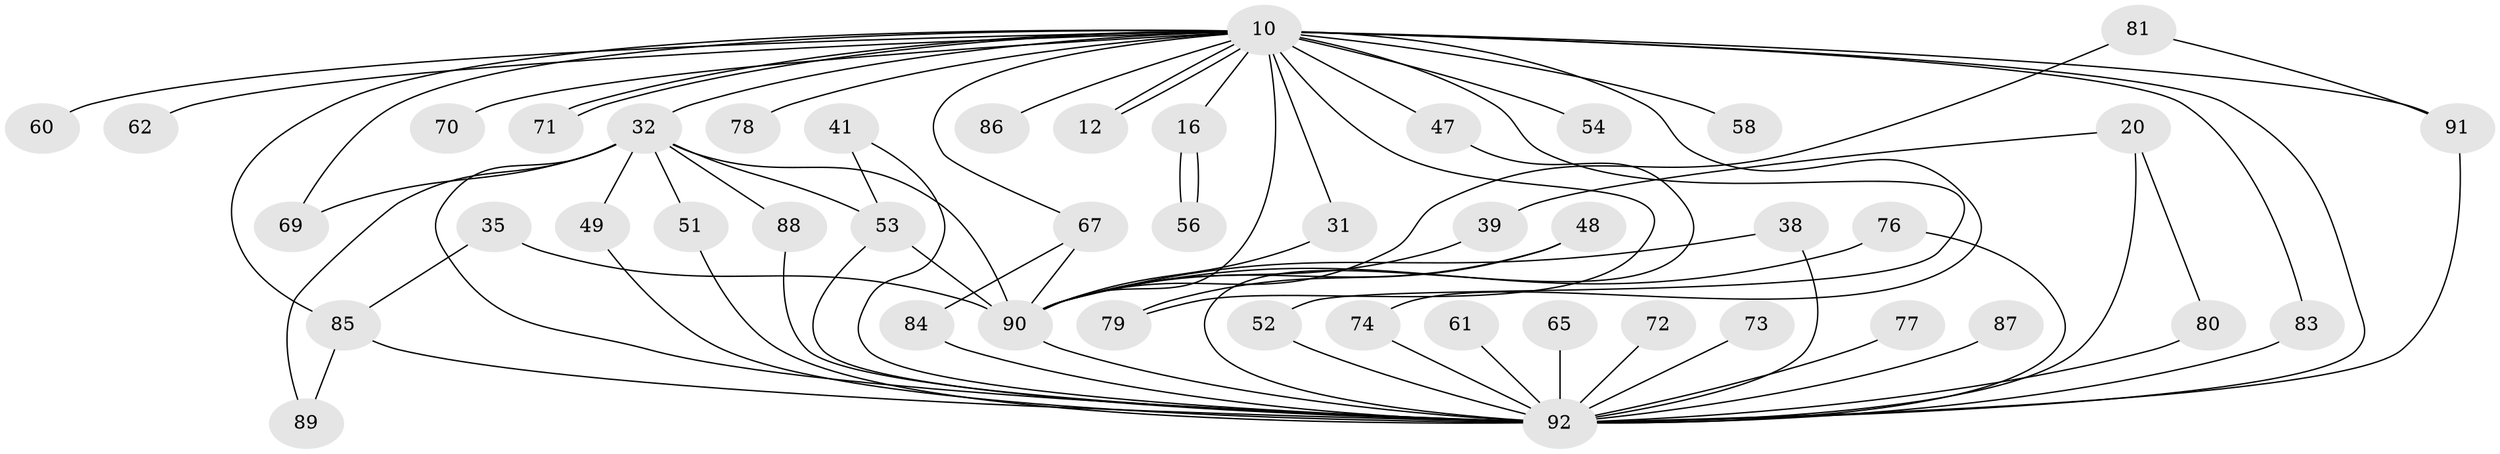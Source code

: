 // original degree distribution, {16: 0.021739130434782608, 30: 0.010869565217391304, 14: 0.010869565217391304, 20: 0.010869565217391304, 26: 0.010869565217391304, 23: 0.010869565217391304, 21: 0.010869565217391304, 15: 0.010869565217391304, 18: 0.010869565217391304, 5: 0.03260869565217391, 2: 0.5760869565217391, 3: 0.18478260869565216, 4: 0.06521739130434782, 6: 0.021739130434782608, 11: 0.010869565217391304}
// Generated by graph-tools (version 1.1) at 2025/46/03/09/25 04:46:17]
// undirected, 46 vertices, 75 edges
graph export_dot {
graph [start="1"]
  node [color=gray90,style=filled];
  10 [super="+5+7"];
  12;
  16;
  20;
  31;
  32 [super="+8"];
  35;
  38;
  39;
  41;
  47 [super="+37+30+18"];
  48;
  49;
  51;
  52;
  53 [super="+28+34"];
  54 [super="+21"];
  56;
  58;
  60;
  61;
  62 [super="+55"];
  65;
  67 [super="+45"];
  69;
  70;
  71;
  72;
  73;
  74;
  76;
  77;
  78;
  79;
  80;
  81;
  83;
  84;
  85 [super="+19+22+59"];
  86;
  87;
  88;
  89;
  90 [super="+64+75+9"];
  91 [super="+42"];
  92 [super="+68+66+57+63+82+25"];
  10 -- 12;
  10 -- 12;
  10 -- 16 [weight=2];
  10 -- 71;
  10 -- 71;
  10 -- 69;
  10 -- 70;
  10 -- 78 [weight=2];
  10 -- 79;
  10 -- 86 [weight=2];
  10 -- 90 [weight=13];
  10 -- 47 [weight=5];
  10 -- 52;
  10 -- 54 [weight=2];
  10 -- 58 [weight=2];
  10 -- 60 [weight=2];
  10 -- 67 [weight=2];
  10 -- 74;
  10 -- 83;
  10 -- 85 [weight=2];
  10 -- 91 [weight=2];
  10 -- 31;
  10 -- 32 [weight=9];
  10 -- 62 [weight=3];
  10 -- 92 [weight=14];
  16 -- 56;
  16 -- 56;
  20 -- 39;
  20 -- 80;
  20 -- 92 [weight=2];
  31 -- 90;
  32 -- 69;
  32 -- 49;
  32 -- 51;
  32 -- 88;
  32 -- 89;
  32 -- 90 [weight=6];
  32 -- 53;
  32 -- 92 [weight=8];
  35 -- 85;
  35 -- 90;
  38 -- 90;
  38 -- 92;
  39 -- 90;
  41 -- 53;
  41 -- 92;
  47 -- 92;
  48 -- 79;
  48 -- 90 [weight=2];
  49 -- 92;
  51 -- 92;
  52 -- 92;
  53 -- 90 [weight=2];
  53 -- 92;
  61 -- 92;
  65 -- 92 [weight=2];
  67 -- 84;
  67 -- 90 [weight=3];
  72 -- 92 [weight=2];
  73 -- 92 [weight=2];
  74 -- 92;
  76 -- 90;
  76 -- 92;
  77 -- 92 [weight=2];
  80 -- 92;
  81 -- 91;
  81 -- 90;
  83 -- 92;
  84 -- 92;
  85 -- 89;
  85 -- 92 [weight=3];
  87 -- 92 [weight=2];
  88 -- 92;
  90 -- 92 [weight=8];
  91 -- 92;
}
